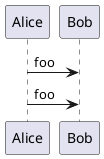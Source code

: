 {
  "sha1": "cyv9b7fjdbg7l1691niah2vnaxz0gs0",
  "insertion": {
    "when": "2024-06-01T09:03:02.268Z",
    "user": "plantuml@gmail.com"
  }
}
@startuml
'!preprocessorV2

!procedure $dummy()
Alice -> Bob : $ijk
!endprocedure

!global $ijk = "foo"

Alice -> Bob : $ijk
$dummy()

@enduml

